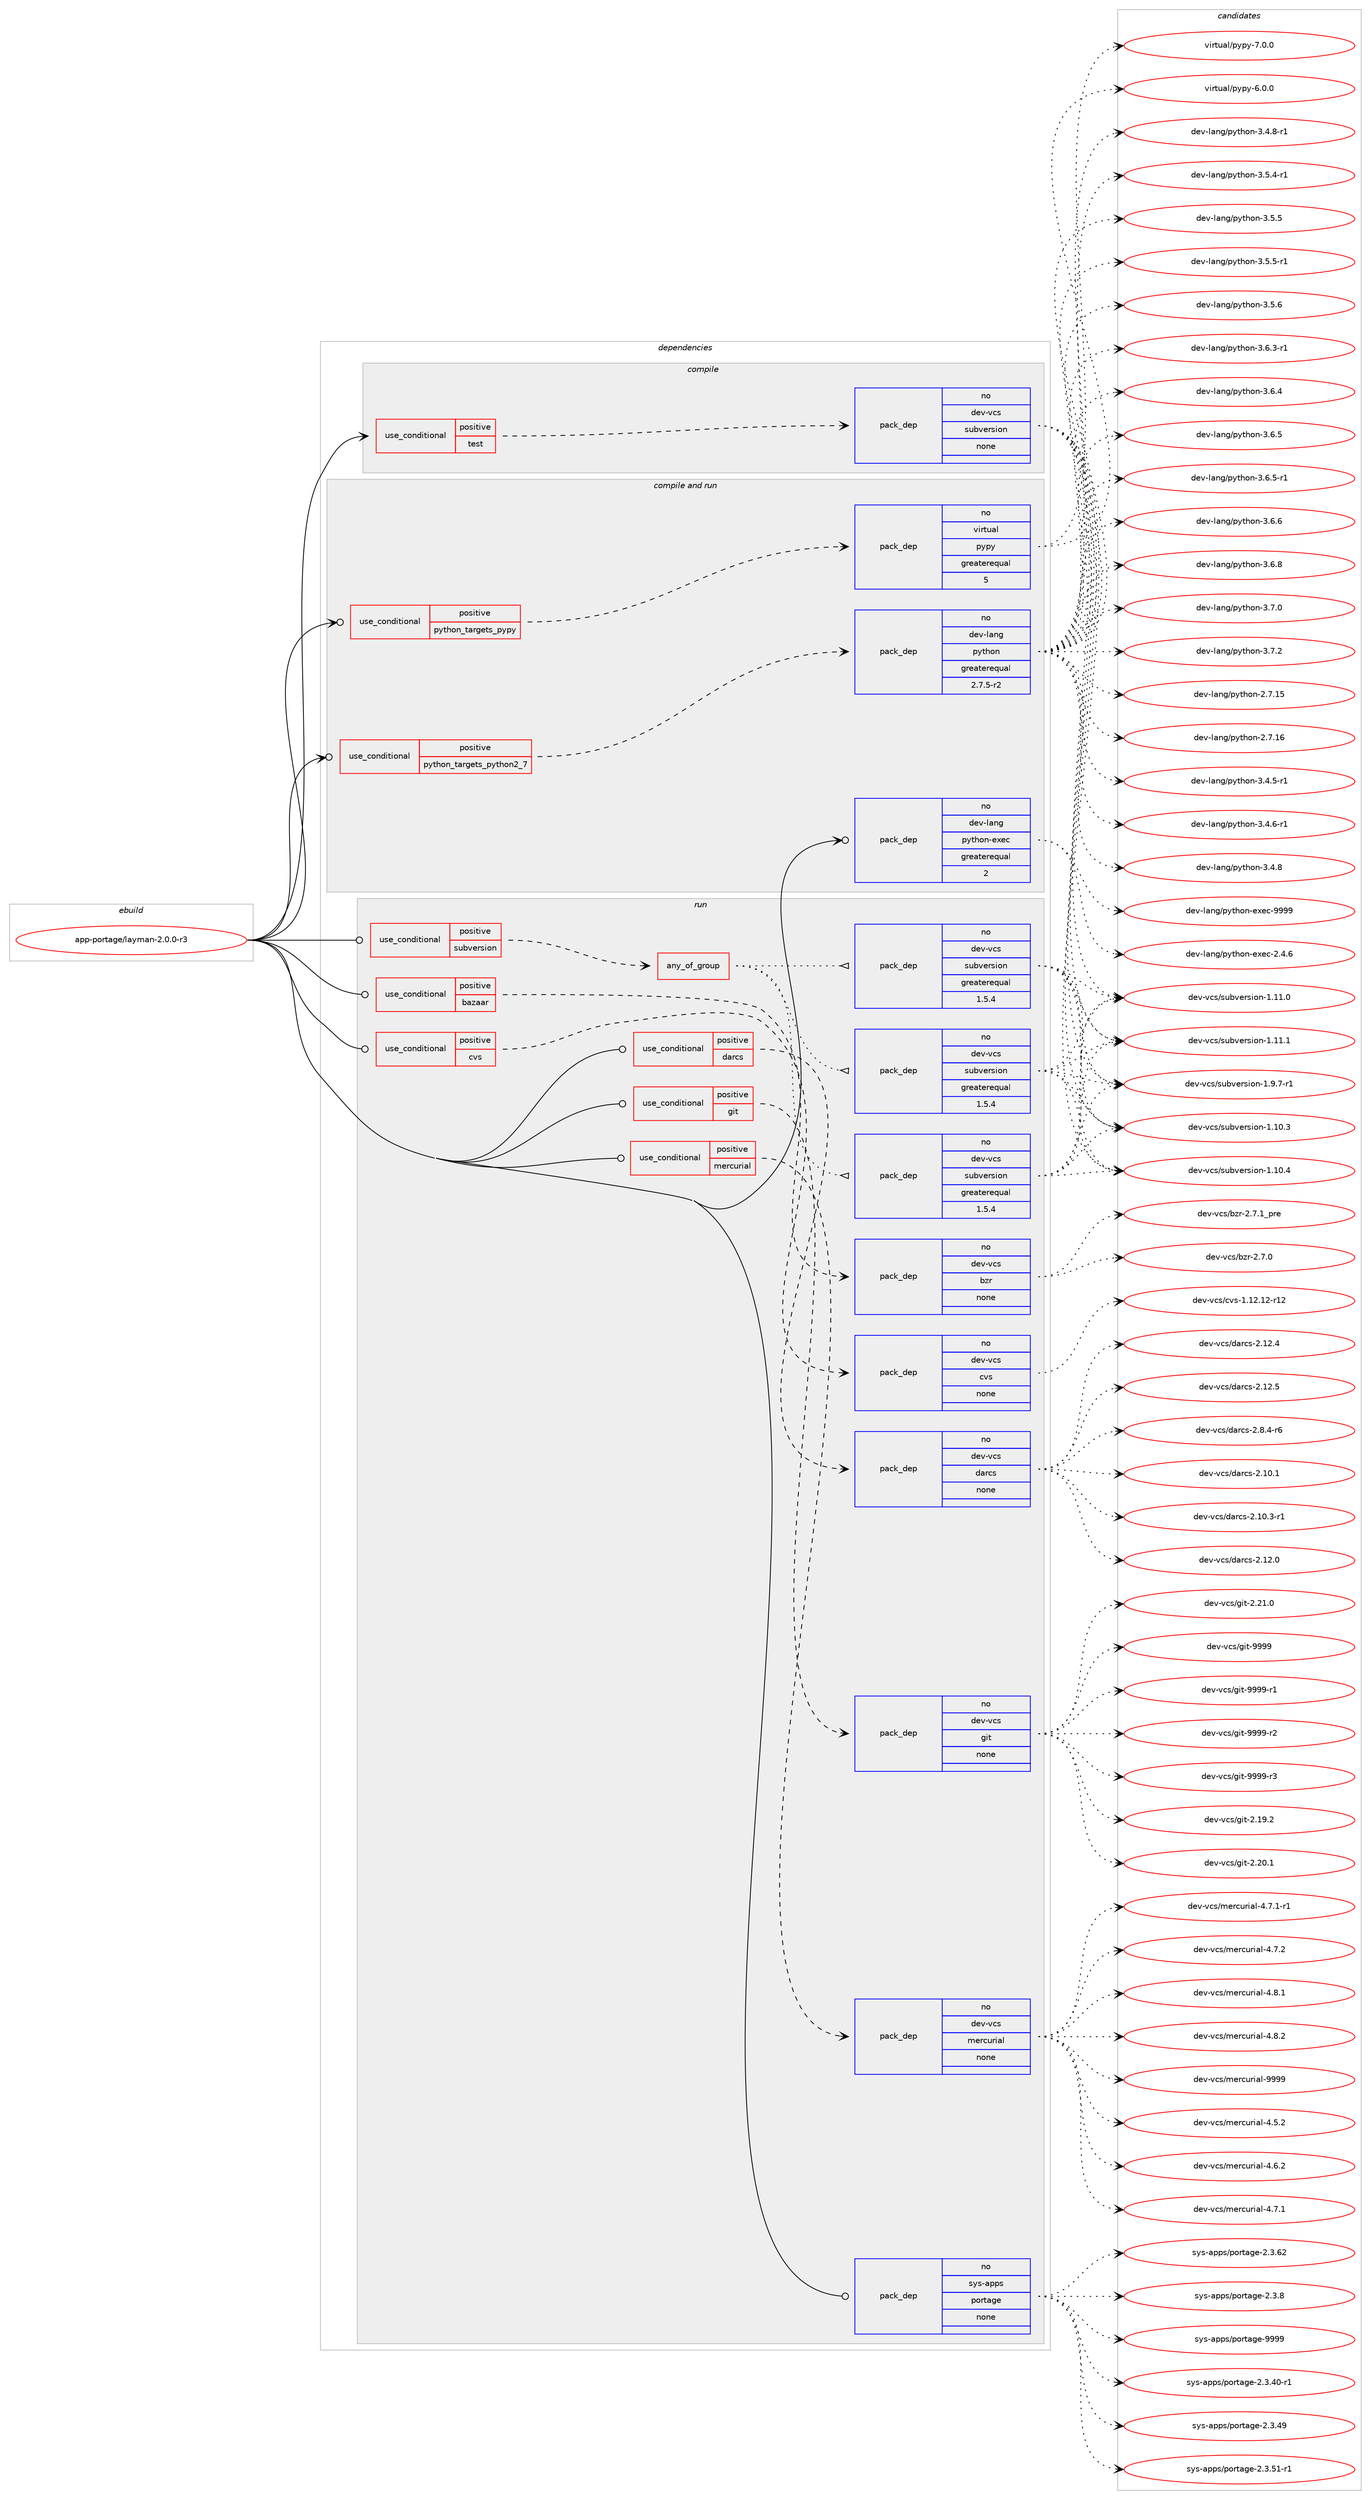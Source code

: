 digraph prolog {

# *************
# Graph options
# *************

newrank=true;
concentrate=true;
compound=true;
graph [rankdir=LR,fontname=Helvetica,fontsize=10,ranksep=1.5];#, ranksep=2.5, nodesep=0.2];
edge  [arrowhead=vee];
node  [fontname=Helvetica,fontsize=10];

# **********
# The ebuild
# **********

subgraph cluster_leftcol {
color=gray;
rank=same;
label=<<i>ebuild</i>>;
id [label="app-portage/layman-2.0.0-r3", color=red, width=4, href="../app-portage/layman-2.0.0-r3.svg"];
}

# ****************
# The dependencies
# ****************

subgraph cluster_midcol {
color=gray;
label=<<i>dependencies</i>>;
subgraph cluster_compile {
fillcolor="#eeeeee";
style=filled;
label=<<i>compile</i>>;
subgraph cond354962 {
dependency1306464 [label=<<TABLE BORDER="0" CELLBORDER="1" CELLSPACING="0" CELLPADDING="4"><TR><TD ROWSPAN="3" CELLPADDING="10">use_conditional</TD></TR><TR><TD>positive</TD></TR><TR><TD>test</TD></TR></TABLE>>, shape=none, color=red];
subgraph pack931101 {
dependency1306465 [label=<<TABLE BORDER="0" CELLBORDER="1" CELLSPACING="0" CELLPADDING="4" WIDTH="220"><TR><TD ROWSPAN="6" CELLPADDING="30">pack_dep</TD></TR><TR><TD WIDTH="110">no</TD></TR><TR><TD>dev-vcs</TD></TR><TR><TD>subversion</TD></TR><TR><TD>none</TD></TR><TR><TD></TD></TR></TABLE>>, shape=none, color=blue];
}
dependency1306464:e -> dependency1306465:w [weight=20,style="dashed",arrowhead="vee"];
}
id:e -> dependency1306464:w [weight=20,style="solid",arrowhead="vee"];
}
subgraph cluster_compileandrun {
fillcolor="#eeeeee";
style=filled;
label=<<i>compile and run</i>>;
subgraph cond354963 {
dependency1306466 [label=<<TABLE BORDER="0" CELLBORDER="1" CELLSPACING="0" CELLPADDING="4"><TR><TD ROWSPAN="3" CELLPADDING="10">use_conditional</TD></TR><TR><TD>positive</TD></TR><TR><TD>python_targets_pypy</TD></TR></TABLE>>, shape=none, color=red];
subgraph pack931102 {
dependency1306467 [label=<<TABLE BORDER="0" CELLBORDER="1" CELLSPACING="0" CELLPADDING="4" WIDTH="220"><TR><TD ROWSPAN="6" CELLPADDING="30">pack_dep</TD></TR><TR><TD WIDTH="110">no</TD></TR><TR><TD>virtual</TD></TR><TR><TD>pypy</TD></TR><TR><TD>greaterequal</TD></TR><TR><TD>5</TD></TR></TABLE>>, shape=none, color=blue];
}
dependency1306466:e -> dependency1306467:w [weight=20,style="dashed",arrowhead="vee"];
}
id:e -> dependency1306466:w [weight=20,style="solid",arrowhead="odotvee"];
subgraph cond354964 {
dependency1306468 [label=<<TABLE BORDER="0" CELLBORDER="1" CELLSPACING="0" CELLPADDING="4"><TR><TD ROWSPAN="3" CELLPADDING="10">use_conditional</TD></TR><TR><TD>positive</TD></TR><TR><TD>python_targets_python2_7</TD></TR></TABLE>>, shape=none, color=red];
subgraph pack931103 {
dependency1306469 [label=<<TABLE BORDER="0" CELLBORDER="1" CELLSPACING="0" CELLPADDING="4" WIDTH="220"><TR><TD ROWSPAN="6" CELLPADDING="30">pack_dep</TD></TR><TR><TD WIDTH="110">no</TD></TR><TR><TD>dev-lang</TD></TR><TR><TD>python</TD></TR><TR><TD>greaterequal</TD></TR><TR><TD>2.7.5-r2</TD></TR></TABLE>>, shape=none, color=blue];
}
dependency1306468:e -> dependency1306469:w [weight=20,style="dashed",arrowhead="vee"];
}
id:e -> dependency1306468:w [weight=20,style="solid",arrowhead="odotvee"];
subgraph pack931104 {
dependency1306470 [label=<<TABLE BORDER="0" CELLBORDER="1" CELLSPACING="0" CELLPADDING="4" WIDTH="220"><TR><TD ROWSPAN="6" CELLPADDING="30">pack_dep</TD></TR><TR><TD WIDTH="110">no</TD></TR><TR><TD>dev-lang</TD></TR><TR><TD>python-exec</TD></TR><TR><TD>greaterequal</TD></TR><TR><TD>2</TD></TR></TABLE>>, shape=none, color=blue];
}
id:e -> dependency1306470:w [weight=20,style="solid",arrowhead="odotvee"];
}
subgraph cluster_run {
fillcolor="#eeeeee";
style=filled;
label=<<i>run</i>>;
subgraph cond354965 {
dependency1306471 [label=<<TABLE BORDER="0" CELLBORDER="1" CELLSPACING="0" CELLPADDING="4"><TR><TD ROWSPAN="3" CELLPADDING="10">use_conditional</TD></TR><TR><TD>positive</TD></TR><TR><TD>bazaar</TD></TR></TABLE>>, shape=none, color=red];
subgraph pack931105 {
dependency1306472 [label=<<TABLE BORDER="0" CELLBORDER="1" CELLSPACING="0" CELLPADDING="4" WIDTH="220"><TR><TD ROWSPAN="6" CELLPADDING="30">pack_dep</TD></TR><TR><TD WIDTH="110">no</TD></TR><TR><TD>dev-vcs</TD></TR><TR><TD>bzr</TD></TR><TR><TD>none</TD></TR><TR><TD></TD></TR></TABLE>>, shape=none, color=blue];
}
dependency1306471:e -> dependency1306472:w [weight=20,style="dashed",arrowhead="vee"];
}
id:e -> dependency1306471:w [weight=20,style="solid",arrowhead="odot"];
subgraph cond354966 {
dependency1306473 [label=<<TABLE BORDER="0" CELLBORDER="1" CELLSPACING="0" CELLPADDING="4"><TR><TD ROWSPAN="3" CELLPADDING="10">use_conditional</TD></TR><TR><TD>positive</TD></TR><TR><TD>cvs</TD></TR></TABLE>>, shape=none, color=red];
subgraph pack931106 {
dependency1306474 [label=<<TABLE BORDER="0" CELLBORDER="1" CELLSPACING="0" CELLPADDING="4" WIDTH="220"><TR><TD ROWSPAN="6" CELLPADDING="30">pack_dep</TD></TR><TR><TD WIDTH="110">no</TD></TR><TR><TD>dev-vcs</TD></TR><TR><TD>cvs</TD></TR><TR><TD>none</TD></TR><TR><TD></TD></TR></TABLE>>, shape=none, color=blue];
}
dependency1306473:e -> dependency1306474:w [weight=20,style="dashed",arrowhead="vee"];
}
id:e -> dependency1306473:w [weight=20,style="solid",arrowhead="odot"];
subgraph cond354967 {
dependency1306475 [label=<<TABLE BORDER="0" CELLBORDER="1" CELLSPACING="0" CELLPADDING="4"><TR><TD ROWSPAN="3" CELLPADDING="10">use_conditional</TD></TR><TR><TD>positive</TD></TR><TR><TD>darcs</TD></TR></TABLE>>, shape=none, color=red];
subgraph pack931107 {
dependency1306476 [label=<<TABLE BORDER="0" CELLBORDER="1" CELLSPACING="0" CELLPADDING="4" WIDTH="220"><TR><TD ROWSPAN="6" CELLPADDING="30">pack_dep</TD></TR><TR><TD WIDTH="110">no</TD></TR><TR><TD>dev-vcs</TD></TR><TR><TD>darcs</TD></TR><TR><TD>none</TD></TR><TR><TD></TD></TR></TABLE>>, shape=none, color=blue];
}
dependency1306475:e -> dependency1306476:w [weight=20,style="dashed",arrowhead="vee"];
}
id:e -> dependency1306475:w [weight=20,style="solid",arrowhead="odot"];
subgraph cond354968 {
dependency1306477 [label=<<TABLE BORDER="0" CELLBORDER="1" CELLSPACING="0" CELLPADDING="4"><TR><TD ROWSPAN="3" CELLPADDING="10">use_conditional</TD></TR><TR><TD>positive</TD></TR><TR><TD>git</TD></TR></TABLE>>, shape=none, color=red];
subgraph pack931108 {
dependency1306478 [label=<<TABLE BORDER="0" CELLBORDER="1" CELLSPACING="0" CELLPADDING="4" WIDTH="220"><TR><TD ROWSPAN="6" CELLPADDING="30">pack_dep</TD></TR><TR><TD WIDTH="110">no</TD></TR><TR><TD>dev-vcs</TD></TR><TR><TD>git</TD></TR><TR><TD>none</TD></TR><TR><TD></TD></TR></TABLE>>, shape=none, color=blue];
}
dependency1306477:e -> dependency1306478:w [weight=20,style="dashed",arrowhead="vee"];
}
id:e -> dependency1306477:w [weight=20,style="solid",arrowhead="odot"];
subgraph cond354969 {
dependency1306479 [label=<<TABLE BORDER="0" CELLBORDER="1" CELLSPACING="0" CELLPADDING="4"><TR><TD ROWSPAN="3" CELLPADDING="10">use_conditional</TD></TR><TR><TD>positive</TD></TR><TR><TD>mercurial</TD></TR></TABLE>>, shape=none, color=red];
subgraph pack931109 {
dependency1306480 [label=<<TABLE BORDER="0" CELLBORDER="1" CELLSPACING="0" CELLPADDING="4" WIDTH="220"><TR><TD ROWSPAN="6" CELLPADDING="30">pack_dep</TD></TR><TR><TD WIDTH="110">no</TD></TR><TR><TD>dev-vcs</TD></TR><TR><TD>mercurial</TD></TR><TR><TD>none</TD></TR><TR><TD></TD></TR></TABLE>>, shape=none, color=blue];
}
dependency1306479:e -> dependency1306480:w [weight=20,style="dashed",arrowhead="vee"];
}
id:e -> dependency1306479:w [weight=20,style="solid",arrowhead="odot"];
subgraph cond354970 {
dependency1306481 [label=<<TABLE BORDER="0" CELLBORDER="1" CELLSPACING="0" CELLPADDING="4"><TR><TD ROWSPAN="3" CELLPADDING="10">use_conditional</TD></TR><TR><TD>positive</TD></TR><TR><TD>subversion</TD></TR></TABLE>>, shape=none, color=red];
subgraph any19859 {
dependency1306482 [label=<<TABLE BORDER="0" CELLBORDER="1" CELLSPACING="0" CELLPADDING="4"><TR><TD CELLPADDING="10">any_of_group</TD></TR></TABLE>>, shape=none, color=red];subgraph pack931110 {
dependency1306483 [label=<<TABLE BORDER="0" CELLBORDER="1" CELLSPACING="0" CELLPADDING="4" WIDTH="220"><TR><TD ROWSPAN="6" CELLPADDING="30">pack_dep</TD></TR><TR><TD WIDTH="110">no</TD></TR><TR><TD>dev-vcs</TD></TR><TR><TD>subversion</TD></TR><TR><TD>greaterequal</TD></TR><TR><TD>1.5.4</TD></TR></TABLE>>, shape=none, color=blue];
}
dependency1306482:e -> dependency1306483:w [weight=20,style="dotted",arrowhead="oinv"];
subgraph pack931111 {
dependency1306484 [label=<<TABLE BORDER="0" CELLBORDER="1" CELLSPACING="0" CELLPADDING="4" WIDTH="220"><TR><TD ROWSPAN="6" CELLPADDING="30">pack_dep</TD></TR><TR><TD WIDTH="110">no</TD></TR><TR><TD>dev-vcs</TD></TR><TR><TD>subversion</TD></TR><TR><TD>greaterequal</TD></TR><TR><TD>1.5.4</TD></TR></TABLE>>, shape=none, color=blue];
}
dependency1306482:e -> dependency1306484:w [weight=20,style="dotted",arrowhead="oinv"];
subgraph pack931112 {
dependency1306485 [label=<<TABLE BORDER="0" CELLBORDER="1" CELLSPACING="0" CELLPADDING="4" WIDTH="220"><TR><TD ROWSPAN="6" CELLPADDING="30">pack_dep</TD></TR><TR><TD WIDTH="110">no</TD></TR><TR><TD>dev-vcs</TD></TR><TR><TD>subversion</TD></TR><TR><TD>greaterequal</TD></TR><TR><TD>1.5.4</TD></TR></TABLE>>, shape=none, color=blue];
}
dependency1306482:e -> dependency1306485:w [weight=20,style="dotted",arrowhead="oinv"];
}
dependency1306481:e -> dependency1306482:w [weight=20,style="dashed",arrowhead="vee"];
}
id:e -> dependency1306481:w [weight=20,style="solid",arrowhead="odot"];
subgraph pack931113 {
dependency1306486 [label=<<TABLE BORDER="0" CELLBORDER="1" CELLSPACING="0" CELLPADDING="4" WIDTH="220"><TR><TD ROWSPAN="6" CELLPADDING="30">pack_dep</TD></TR><TR><TD WIDTH="110">no</TD></TR><TR><TD>sys-apps</TD></TR><TR><TD>portage</TD></TR><TR><TD>none</TD></TR><TR><TD></TD></TR></TABLE>>, shape=none, color=blue];
}
id:e -> dependency1306486:w [weight=20,style="solid",arrowhead="odot"];
}
}

# **************
# The candidates
# **************

subgraph cluster_choices {
rank=same;
color=gray;
label=<<i>candidates</i>>;

subgraph choice931101 {
color=black;
nodesep=1;
choice1001011184511899115471151179811810111411510511111045494649484651 [label="dev-vcs/subversion-1.10.3", color=red, width=4,href="../dev-vcs/subversion-1.10.3.svg"];
choice1001011184511899115471151179811810111411510511111045494649484652 [label="dev-vcs/subversion-1.10.4", color=red, width=4,href="../dev-vcs/subversion-1.10.4.svg"];
choice1001011184511899115471151179811810111411510511111045494649494648 [label="dev-vcs/subversion-1.11.0", color=red, width=4,href="../dev-vcs/subversion-1.11.0.svg"];
choice1001011184511899115471151179811810111411510511111045494649494649 [label="dev-vcs/subversion-1.11.1", color=red, width=4,href="../dev-vcs/subversion-1.11.1.svg"];
choice100101118451189911547115117981181011141151051111104549465746554511449 [label="dev-vcs/subversion-1.9.7-r1", color=red, width=4,href="../dev-vcs/subversion-1.9.7-r1.svg"];
dependency1306465:e -> choice1001011184511899115471151179811810111411510511111045494649484651:w [style=dotted,weight="100"];
dependency1306465:e -> choice1001011184511899115471151179811810111411510511111045494649484652:w [style=dotted,weight="100"];
dependency1306465:e -> choice1001011184511899115471151179811810111411510511111045494649494648:w [style=dotted,weight="100"];
dependency1306465:e -> choice1001011184511899115471151179811810111411510511111045494649494649:w [style=dotted,weight="100"];
dependency1306465:e -> choice100101118451189911547115117981181011141151051111104549465746554511449:w [style=dotted,weight="100"];
}
subgraph choice931102 {
color=black;
nodesep=1;
choice1181051141161179710847112121112121455446484648 [label="virtual/pypy-6.0.0", color=red, width=4,href="../virtual/pypy-6.0.0.svg"];
choice1181051141161179710847112121112121455546484648 [label="virtual/pypy-7.0.0", color=red, width=4,href="../virtual/pypy-7.0.0.svg"];
dependency1306467:e -> choice1181051141161179710847112121112121455446484648:w [style=dotted,weight="100"];
dependency1306467:e -> choice1181051141161179710847112121112121455546484648:w [style=dotted,weight="100"];
}
subgraph choice931103 {
color=black;
nodesep=1;
choice10010111845108971101034711212111610411111045504655464953 [label="dev-lang/python-2.7.15", color=red, width=4,href="../dev-lang/python-2.7.15.svg"];
choice10010111845108971101034711212111610411111045504655464954 [label="dev-lang/python-2.7.16", color=red, width=4,href="../dev-lang/python-2.7.16.svg"];
choice1001011184510897110103471121211161041111104551465246534511449 [label="dev-lang/python-3.4.5-r1", color=red, width=4,href="../dev-lang/python-3.4.5-r1.svg"];
choice1001011184510897110103471121211161041111104551465246544511449 [label="dev-lang/python-3.4.6-r1", color=red, width=4,href="../dev-lang/python-3.4.6-r1.svg"];
choice100101118451089711010347112121116104111110455146524656 [label="dev-lang/python-3.4.8", color=red, width=4,href="../dev-lang/python-3.4.8.svg"];
choice1001011184510897110103471121211161041111104551465246564511449 [label="dev-lang/python-3.4.8-r1", color=red, width=4,href="../dev-lang/python-3.4.8-r1.svg"];
choice1001011184510897110103471121211161041111104551465346524511449 [label="dev-lang/python-3.5.4-r1", color=red, width=4,href="../dev-lang/python-3.5.4-r1.svg"];
choice100101118451089711010347112121116104111110455146534653 [label="dev-lang/python-3.5.5", color=red, width=4,href="../dev-lang/python-3.5.5.svg"];
choice1001011184510897110103471121211161041111104551465346534511449 [label="dev-lang/python-3.5.5-r1", color=red, width=4,href="../dev-lang/python-3.5.5-r1.svg"];
choice100101118451089711010347112121116104111110455146534654 [label="dev-lang/python-3.5.6", color=red, width=4,href="../dev-lang/python-3.5.6.svg"];
choice1001011184510897110103471121211161041111104551465446514511449 [label="dev-lang/python-3.6.3-r1", color=red, width=4,href="../dev-lang/python-3.6.3-r1.svg"];
choice100101118451089711010347112121116104111110455146544652 [label="dev-lang/python-3.6.4", color=red, width=4,href="../dev-lang/python-3.6.4.svg"];
choice100101118451089711010347112121116104111110455146544653 [label="dev-lang/python-3.6.5", color=red, width=4,href="../dev-lang/python-3.6.5.svg"];
choice1001011184510897110103471121211161041111104551465446534511449 [label="dev-lang/python-3.6.5-r1", color=red, width=4,href="../dev-lang/python-3.6.5-r1.svg"];
choice100101118451089711010347112121116104111110455146544654 [label="dev-lang/python-3.6.6", color=red, width=4,href="../dev-lang/python-3.6.6.svg"];
choice100101118451089711010347112121116104111110455146544656 [label="dev-lang/python-3.6.8", color=red, width=4,href="../dev-lang/python-3.6.8.svg"];
choice100101118451089711010347112121116104111110455146554648 [label="dev-lang/python-3.7.0", color=red, width=4,href="../dev-lang/python-3.7.0.svg"];
choice100101118451089711010347112121116104111110455146554650 [label="dev-lang/python-3.7.2", color=red, width=4,href="../dev-lang/python-3.7.2.svg"];
dependency1306469:e -> choice10010111845108971101034711212111610411111045504655464953:w [style=dotted,weight="100"];
dependency1306469:e -> choice10010111845108971101034711212111610411111045504655464954:w [style=dotted,weight="100"];
dependency1306469:e -> choice1001011184510897110103471121211161041111104551465246534511449:w [style=dotted,weight="100"];
dependency1306469:e -> choice1001011184510897110103471121211161041111104551465246544511449:w [style=dotted,weight="100"];
dependency1306469:e -> choice100101118451089711010347112121116104111110455146524656:w [style=dotted,weight="100"];
dependency1306469:e -> choice1001011184510897110103471121211161041111104551465246564511449:w [style=dotted,weight="100"];
dependency1306469:e -> choice1001011184510897110103471121211161041111104551465346524511449:w [style=dotted,weight="100"];
dependency1306469:e -> choice100101118451089711010347112121116104111110455146534653:w [style=dotted,weight="100"];
dependency1306469:e -> choice1001011184510897110103471121211161041111104551465346534511449:w [style=dotted,weight="100"];
dependency1306469:e -> choice100101118451089711010347112121116104111110455146534654:w [style=dotted,weight="100"];
dependency1306469:e -> choice1001011184510897110103471121211161041111104551465446514511449:w [style=dotted,weight="100"];
dependency1306469:e -> choice100101118451089711010347112121116104111110455146544652:w [style=dotted,weight="100"];
dependency1306469:e -> choice100101118451089711010347112121116104111110455146544653:w [style=dotted,weight="100"];
dependency1306469:e -> choice1001011184510897110103471121211161041111104551465446534511449:w [style=dotted,weight="100"];
dependency1306469:e -> choice100101118451089711010347112121116104111110455146544654:w [style=dotted,weight="100"];
dependency1306469:e -> choice100101118451089711010347112121116104111110455146544656:w [style=dotted,weight="100"];
dependency1306469:e -> choice100101118451089711010347112121116104111110455146554648:w [style=dotted,weight="100"];
dependency1306469:e -> choice100101118451089711010347112121116104111110455146554650:w [style=dotted,weight="100"];
}
subgraph choice931104 {
color=black;
nodesep=1;
choice1001011184510897110103471121211161041111104510112010199455046524654 [label="dev-lang/python-exec-2.4.6", color=red, width=4,href="../dev-lang/python-exec-2.4.6.svg"];
choice10010111845108971101034711212111610411111045101120101994557575757 [label="dev-lang/python-exec-9999", color=red, width=4,href="../dev-lang/python-exec-9999.svg"];
dependency1306470:e -> choice1001011184510897110103471121211161041111104510112010199455046524654:w [style=dotted,weight="100"];
dependency1306470:e -> choice10010111845108971101034711212111610411111045101120101994557575757:w [style=dotted,weight="100"];
}
subgraph choice931105 {
color=black;
nodesep=1;
choice10010111845118991154798122114455046554648 [label="dev-vcs/bzr-2.7.0", color=red, width=4,href="../dev-vcs/bzr-2.7.0.svg"];
choice1001011184511899115479812211445504655464995112114101 [label="dev-vcs/bzr-2.7.1_pre", color=red, width=4,href="../dev-vcs/bzr-2.7.1_pre.svg"];
dependency1306472:e -> choice10010111845118991154798122114455046554648:w [style=dotted,weight="100"];
dependency1306472:e -> choice1001011184511899115479812211445504655464995112114101:w [style=dotted,weight="100"];
}
subgraph choice931106 {
color=black;
nodesep=1;
choice100101118451189911547991181154549464950464950451144950 [label="dev-vcs/cvs-1.12.12-r12", color=red, width=4,href="../dev-vcs/cvs-1.12.12-r12.svg"];
dependency1306474:e -> choice100101118451189911547991181154549464950464950451144950:w [style=dotted,weight="100"];
}
subgraph choice931107 {
color=black;
nodesep=1;
choice100101118451189911547100971149911545504649484649 [label="dev-vcs/darcs-2.10.1", color=red, width=4,href="../dev-vcs/darcs-2.10.1.svg"];
choice1001011184511899115471009711499115455046494846514511449 [label="dev-vcs/darcs-2.10.3-r1", color=red, width=4,href="../dev-vcs/darcs-2.10.3-r1.svg"];
choice100101118451189911547100971149911545504649504648 [label="dev-vcs/darcs-2.12.0", color=red, width=4,href="../dev-vcs/darcs-2.12.0.svg"];
choice100101118451189911547100971149911545504649504652 [label="dev-vcs/darcs-2.12.4", color=red, width=4,href="../dev-vcs/darcs-2.12.4.svg"];
choice100101118451189911547100971149911545504649504653 [label="dev-vcs/darcs-2.12.5", color=red, width=4,href="../dev-vcs/darcs-2.12.5.svg"];
choice10010111845118991154710097114991154550465646524511454 [label="dev-vcs/darcs-2.8.4-r6", color=red, width=4,href="../dev-vcs/darcs-2.8.4-r6.svg"];
dependency1306476:e -> choice100101118451189911547100971149911545504649484649:w [style=dotted,weight="100"];
dependency1306476:e -> choice1001011184511899115471009711499115455046494846514511449:w [style=dotted,weight="100"];
dependency1306476:e -> choice100101118451189911547100971149911545504649504648:w [style=dotted,weight="100"];
dependency1306476:e -> choice100101118451189911547100971149911545504649504652:w [style=dotted,weight="100"];
dependency1306476:e -> choice100101118451189911547100971149911545504649504653:w [style=dotted,weight="100"];
dependency1306476:e -> choice10010111845118991154710097114991154550465646524511454:w [style=dotted,weight="100"];
}
subgraph choice931108 {
color=black;
nodesep=1;
choice10010111845118991154710310511645504649574650 [label="dev-vcs/git-2.19.2", color=red, width=4,href="../dev-vcs/git-2.19.2.svg"];
choice10010111845118991154710310511645504650484649 [label="dev-vcs/git-2.20.1", color=red, width=4,href="../dev-vcs/git-2.20.1.svg"];
choice10010111845118991154710310511645504650494648 [label="dev-vcs/git-2.21.0", color=red, width=4,href="../dev-vcs/git-2.21.0.svg"];
choice1001011184511899115471031051164557575757 [label="dev-vcs/git-9999", color=red, width=4,href="../dev-vcs/git-9999.svg"];
choice10010111845118991154710310511645575757574511449 [label="dev-vcs/git-9999-r1", color=red, width=4,href="../dev-vcs/git-9999-r1.svg"];
choice10010111845118991154710310511645575757574511450 [label="dev-vcs/git-9999-r2", color=red, width=4,href="../dev-vcs/git-9999-r2.svg"];
choice10010111845118991154710310511645575757574511451 [label="dev-vcs/git-9999-r3", color=red, width=4,href="../dev-vcs/git-9999-r3.svg"];
dependency1306478:e -> choice10010111845118991154710310511645504649574650:w [style=dotted,weight="100"];
dependency1306478:e -> choice10010111845118991154710310511645504650484649:w [style=dotted,weight="100"];
dependency1306478:e -> choice10010111845118991154710310511645504650494648:w [style=dotted,weight="100"];
dependency1306478:e -> choice1001011184511899115471031051164557575757:w [style=dotted,weight="100"];
dependency1306478:e -> choice10010111845118991154710310511645575757574511449:w [style=dotted,weight="100"];
dependency1306478:e -> choice10010111845118991154710310511645575757574511450:w [style=dotted,weight="100"];
dependency1306478:e -> choice10010111845118991154710310511645575757574511451:w [style=dotted,weight="100"];
}
subgraph choice931109 {
color=black;
nodesep=1;
choice1001011184511899115471091011149911711410597108455246534650 [label="dev-vcs/mercurial-4.5.2", color=red, width=4,href="../dev-vcs/mercurial-4.5.2.svg"];
choice1001011184511899115471091011149911711410597108455246544650 [label="dev-vcs/mercurial-4.6.2", color=red, width=4,href="../dev-vcs/mercurial-4.6.2.svg"];
choice1001011184511899115471091011149911711410597108455246554649 [label="dev-vcs/mercurial-4.7.1", color=red, width=4,href="../dev-vcs/mercurial-4.7.1.svg"];
choice10010111845118991154710910111499117114105971084552465546494511449 [label="dev-vcs/mercurial-4.7.1-r1", color=red, width=4,href="../dev-vcs/mercurial-4.7.1-r1.svg"];
choice1001011184511899115471091011149911711410597108455246554650 [label="dev-vcs/mercurial-4.7.2", color=red, width=4,href="../dev-vcs/mercurial-4.7.2.svg"];
choice1001011184511899115471091011149911711410597108455246564649 [label="dev-vcs/mercurial-4.8.1", color=red, width=4,href="../dev-vcs/mercurial-4.8.1.svg"];
choice1001011184511899115471091011149911711410597108455246564650 [label="dev-vcs/mercurial-4.8.2", color=red, width=4,href="../dev-vcs/mercurial-4.8.2.svg"];
choice10010111845118991154710910111499117114105971084557575757 [label="dev-vcs/mercurial-9999", color=red, width=4,href="../dev-vcs/mercurial-9999.svg"];
dependency1306480:e -> choice1001011184511899115471091011149911711410597108455246534650:w [style=dotted,weight="100"];
dependency1306480:e -> choice1001011184511899115471091011149911711410597108455246544650:w [style=dotted,weight="100"];
dependency1306480:e -> choice1001011184511899115471091011149911711410597108455246554649:w [style=dotted,weight="100"];
dependency1306480:e -> choice10010111845118991154710910111499117114105971084552465546494511449:w [style=dotted,weight="100"];
dependency1306480:e -> choice1001011184511899115471091011149911711410597108455246554650:w [style=dotted,weight="100"];
dependency1306480:e -> choice1001011184511899115471091011149911711410597108455246564649:w [style=dotted,weight="100"];
dependency1306480:e -> choice1001011184511899115471091011149911711410597108455246564650:w [style=dotted,weight="100"];
dependency1306480:e -> choice10010111845118991154710910111499117114105971084557575757:w [style=dotted,weight="100"];
}
subgraph choice931110 {
color=black;
nodesep=1;
choice1001011184511899115471151179811810111411510511111045494649484651 [label="dev-vcs/subversion-1.10.3", color=red, width=4,href="../dev-vcs/subversion-1.10.3.svg"];
choice1001011184511899115471151179811810111411510511111045494649484652 [label="dev-vcs/subversion-1.10.4", color=red, width=4,href="../dev-vcs/subversion-1.10.4.svg"];
choice1001011184511899115471151179811810111411510511111045494649494648 [label="dev-vcs/subversion-1.11.0", color=red, width=4,href="../dev-vcs/subversion-1.11.0.svg"];
choice1001011184511899115471151179811810111411510511111045494649494649 [label="dev-vcs/subversion-1.11.1", color=red, width=4,href="../dev-vcs/subversion-1.11.1.svg"];
choice100101118451189911547115117981181011141151051111104549465746554511449 [label="dev-vcs/subversion-1.9.7-r1", color=red, width=4,href="../dev-vcs/subversion-1.9.7-r1.svg"];
dependency1306483:e -> choice1001011184511899115471151179811810111411510511111045494649484651:w [style=dotted,weight="100"];
dependency1306483:e -> choice1001011184511899115471151179811810111411510511111045494649484652:w [style=dotted,weight="100"];
dependency1306483:e -> choice1001011184511899115471151179811810111411510511111045494649494648:w [style=dotted,weight="100"];
dependency1306483:e -> choice1001011184511899115471151179811810111411510511111045494649494649:w [style=dotted,weight="100"];
dependency1306483:e -> choice100101118451189911547115117981181011141151051111104549465746554511449:w [style=dotted,weight="100"];
}
subgraph choice931111 {
color=black;
nodesep=1;
choice1001011184511899115471151179811810111411510511111045494649484651 [label="dev-vcs/subversion-1.10.3", color=red, width=4,href="../dev-vcs/subversion-1.10.3.svg"];
choice1001011184511899115471151179811810111411510511111045494649484652 [label="dev-vcs/subversion-1.10.4", color=red, width=4,href="../dev-vcs/subversion-1.10.4.svg"];
choice1001011184511899115471151179811810111411510511111045494649494648 [label="dev-vcs/subversion-1.11.0", color=red, width=4,href="../dev-vcs/subversion-1.11.0.svg"];
choice1001011184511899115471151179811810111411510511111045494649494649 [label="dev-vcs/subversion-1.11.1", color=red, width=4,href="../dev-vcs/subversion-1.11.1.svg"];
choice100101118451189911547115117981181011141151051111104549465746554511449 [label="dev-vcs/subversion-1.9.7-r1", color=red, width=4,href="../dev-vcs/subversion-1.9.7-r1.svg"];
dependency1306484:e -> choice1001011184511899115471151179811810111411510511111045494649484651:w [style=dotted,weight="100"];
dependency1306484:e -> choice1001011184511899115471151179811810111411510511111045494649484652:w [style=dotted,weight="100"];
dependency1306484:e -> choice1001011184511899115471151179811810111411510511111045494649494648:w [style=dotted,weight="100"];
dependency1306484:e -> choice1001011184511899115471151179811810111411510511111045494649494649:w [style=dotted,weight="100"];
dependency1306484:e -> choice100101118451189911547115117981181011141151051111104549465746554511449:w [style=dotted,weight="100"];
}
subgraph choice931112 {
color=black;
nodesep=1;
choice1001011184511899115471151179811810111411510511111045494649484651 [label="dev-vcs/subversion-1.10.3", color=red, width=4,href="../dev-vcs/subversion-1.10.3.svg"];
choice1001011184511899115471151179811810111411510511111045494649484652 [label="dev-vcs/subversion-1.10.4", color=red, width=4,href="../dev-vcs/subversion-1.10.4.svg"];
choice1001011184511899115471151179811810111411510511111045494649494648 [label="dev-vcs/subversion-1.11.0", color=red, width=4,href="../dev-vcs/subversion-1.11.0.svg"];
choice1001011184511899115471151179811810111411510511111045494649494649 [label="dev-vcs/subversion-1.11.1", color=red, width=4,href="../dev-vcs/subversion-1.11.1.svg"];
choice100101118451189911547115117981181011141151051111104549465746554511449 [label="dev-vcs/subversion-1.9.7-r1", color=red, width=4,href="../dev-vcs/subversion-1.9.7-r1.svg"];
dependency1306485:e -> choice1001011184511899115471151179811810111411510511111045494649484651:w [style=dotted,weight="100"];
dependency1306485:e -> choice1001011184511899115471151179811810111411510511111045494649484652:w [style=dotted,weight="100"];
dependency1306485:e -> choice1001011184511899115471151179811810111411510511111045494649494648:w [style=dotted,weight="100"];
dependency1306485:e -> choice1001011184511899115471151179811810111411510511111045494649494649:w [style=dotted,weight="100"];
dependency1306485:e -> choice100101118451189911547115117981181011141151051111104549465746554511449:w [style=dotted,weight="100"];
}
subgraph choice931113 {
color=black;
nodesep=1;
choice11512111545971121121154711211111411697103101455046514652484511449 [label="sys-apps/portage-2.3.40-r1", color=red, width=4,href="../sys-apps/portage-2.3.40-r1.svg"];
choice1151211154597112112115471121111141169710310145504651465257 [label="sys-apps/portage-2.3.49", color=red, width=4,href="../sys-apps/portage-2.3.49.svg"];
choice11512111545971121121154711211111411697103101455046514653494511449 [label="sys-apps/portage-2.3.51-r1", color=red, width=4,href="../sys-apps/portage-2.3.51-r1.svg"];
choice1151211154597112112115471121111141169710310145504651465450 [label="sys-apps/portage-2.3.62", color=red, width=4,href="../sys-apps/portage-2.3.62.svg"];
choice11512111545971121121154711211111411697103101455046514656 [label="sys-apps/portage-2.3.8", color=red, width=4,href="../sys-apps/portage-2.3.8.svg"];
choice115121115459711211211547112111114116971031014557575757 [label="sys-apps/portage-9999", color=red, width=4,href="../sys-apps/portage-9999.svg"];
dependency1306486:e -> choice11512111545971121121154711211111411697103101455046514652484511449:w [style=dotted,weight="100"];
dependency1306486:e -> choice1151211154597112112115471121111141169710310145504651465257:w [style=dotted,weight="100"];
dependency1306486:e -> choice11512111545971121121154711211111411697103101455046514653494511449:w [style=dotted,weight="100"];
dependency1306486:e -> choice1151211154597112112115471121111141169710310145504651465450:w [style=dotted,weight="100"];
dependency1306486:e -> choice11512111545971121121154711211111411697103101455046514656:w [style=dotted,weight="100"];
dependency1306486:e -> choice115121115459711211211547112111114116971031014557575757:w [style=dotted,weight="100"];
}
}

}
